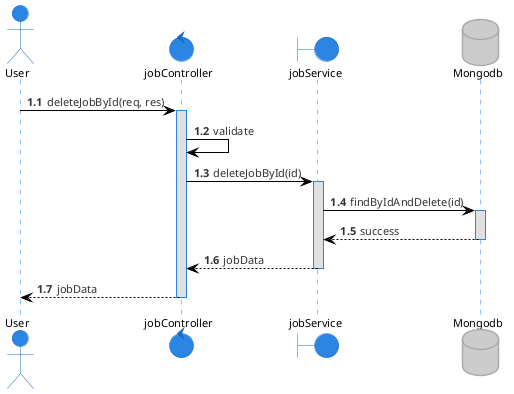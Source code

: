 @startuml deleteJob
!theme reddress-lightblue

autonumber 1.1
actor User
control  jobController
boundary jobService
database Mongodb

User -> jobController: deleteJobById(req, res)
activate jobController
jobController -> jobController: validate
jobController -> jobService: deleteJobById(id)
activate jobService
jobService -> Mongodb: findByIdAndDelete(id)
activate Mongodb
Mongodb --> jobService: success
deactivate Mongodb
jobService --> jobController: jobData
deactivate jobService
jobController --> User: jobData
deactivate jobController

@enduml
